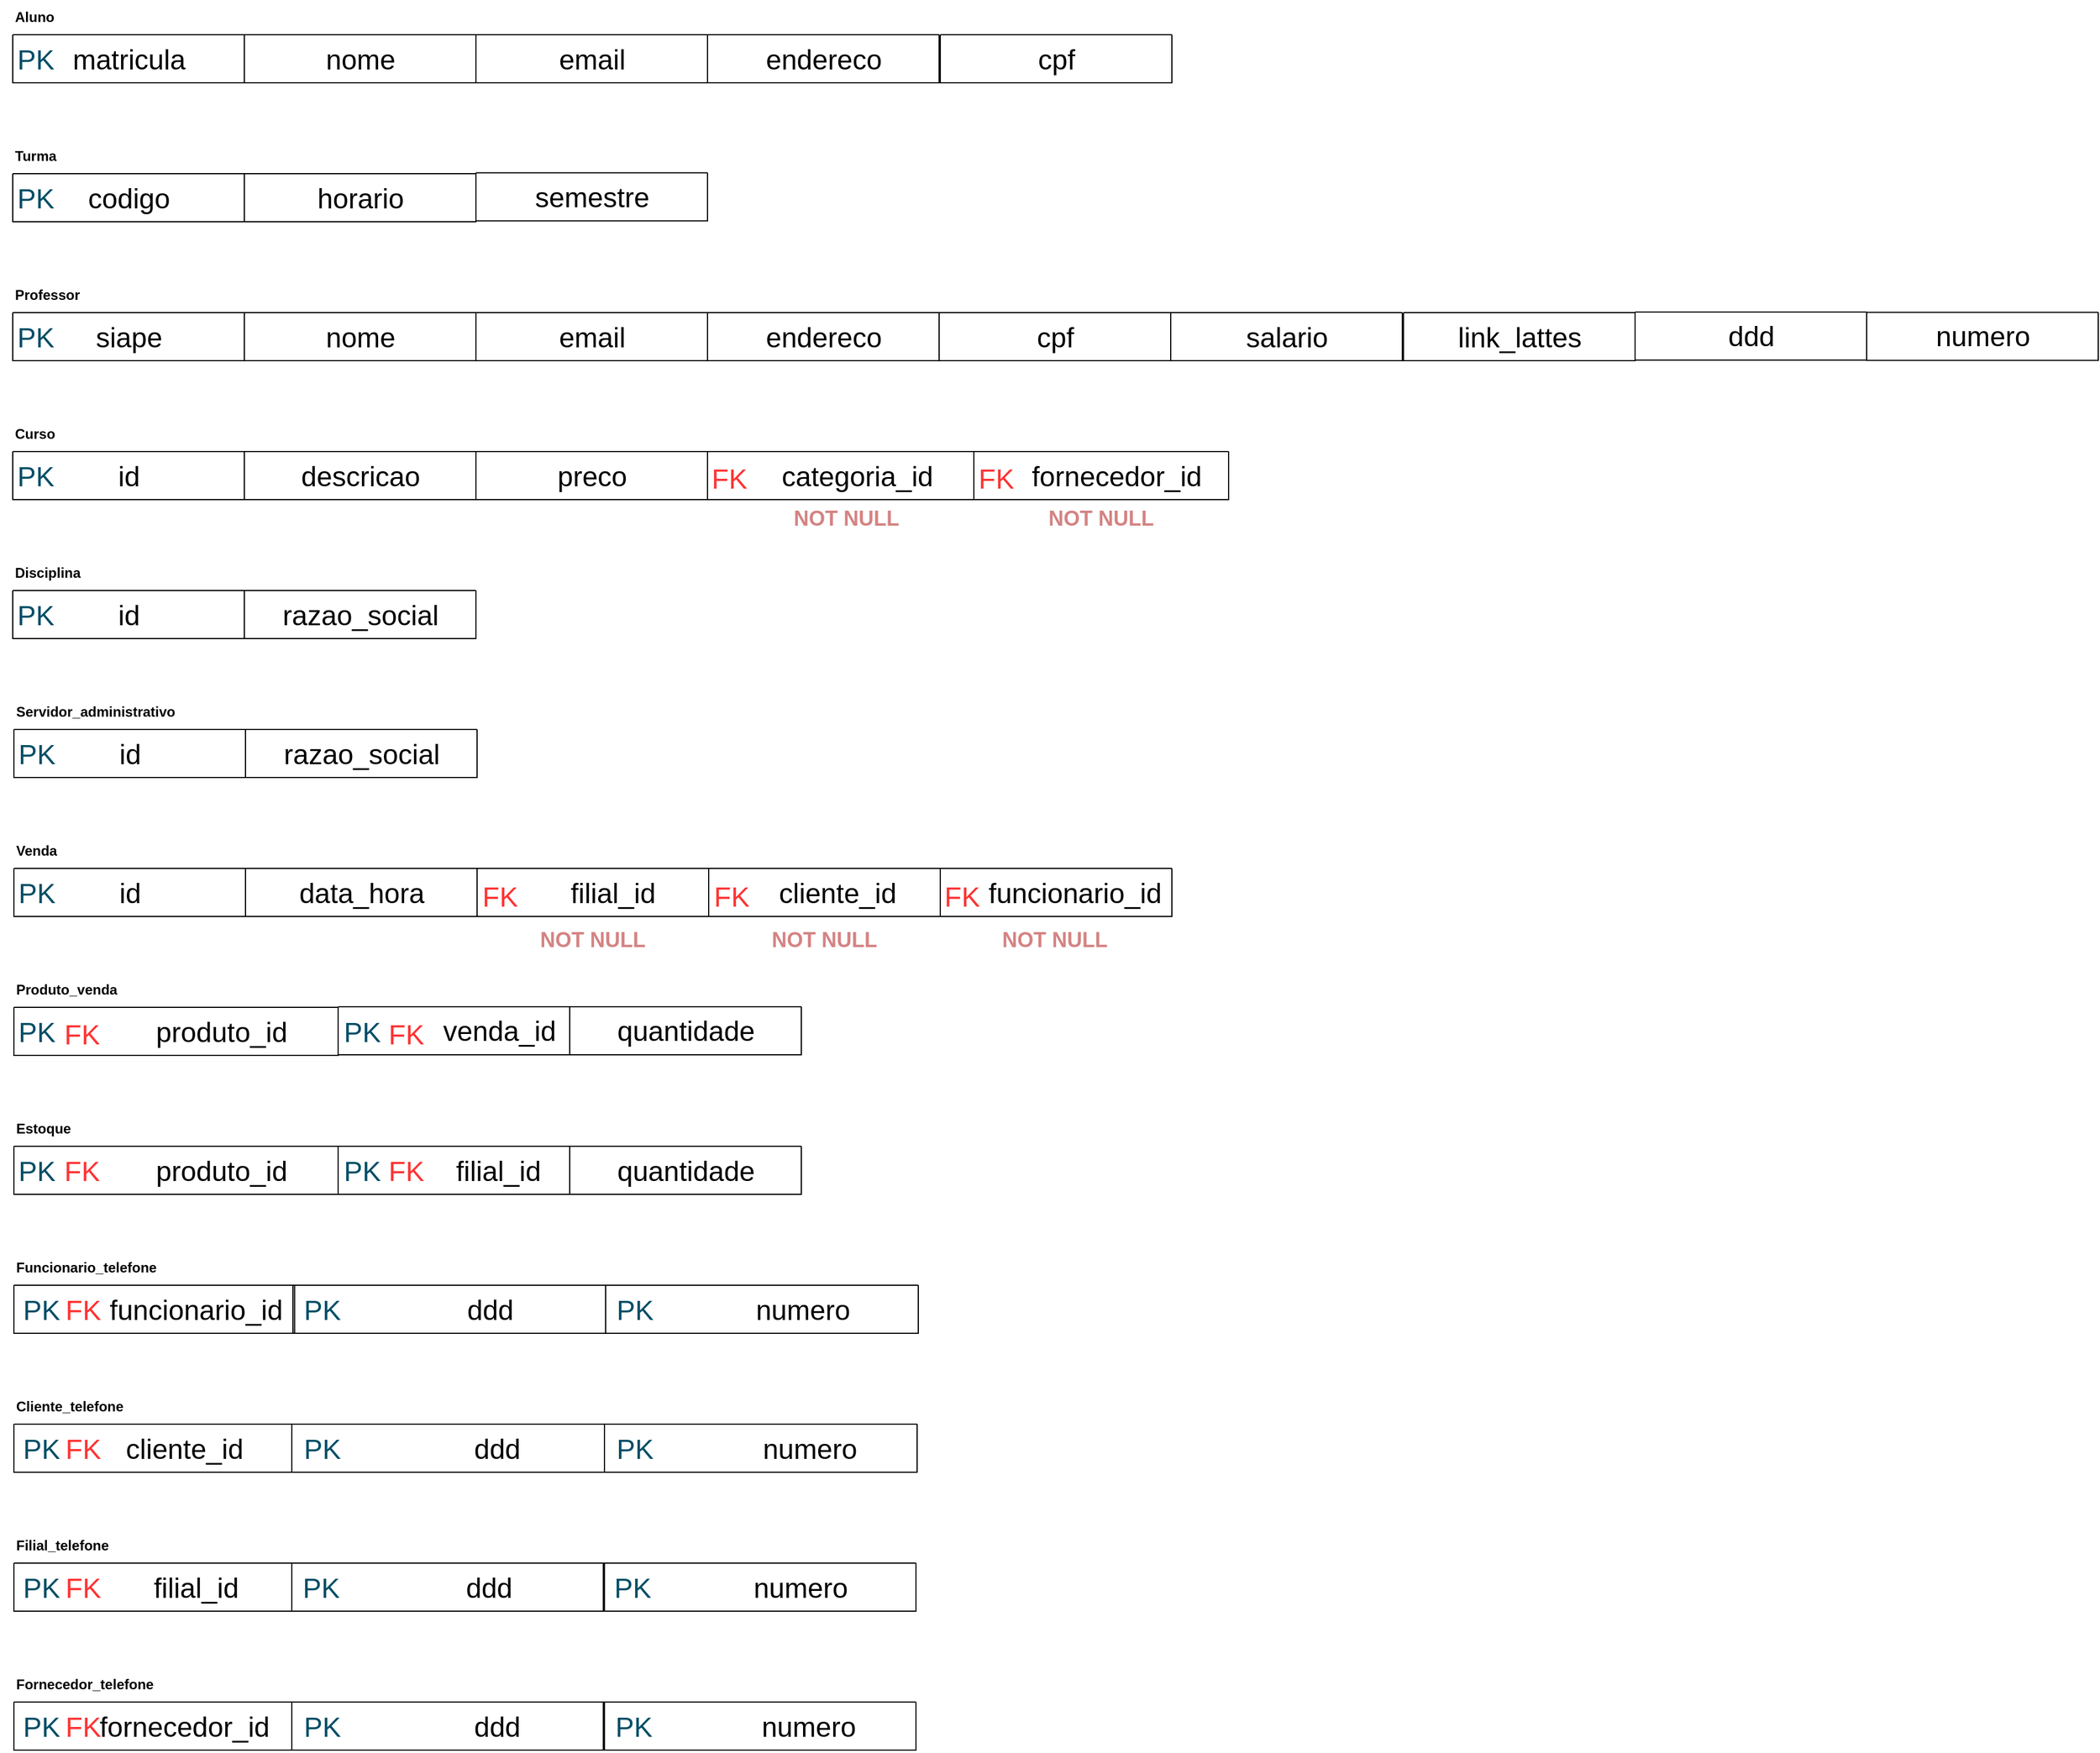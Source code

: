 <mxfile version="24.7.6">
  <diagram name="Página-1" id="m194DB5OODm50t4TiOIn">
    <mxGraphModel dx="1914" dy="1018" grid="1" gridSize="10" guides="1" tooltips="1" connect="1" arrows="1" fold="1" page="1" pageScale="1" pageWidth="827" pageHeight="1169" math="0" shadow="0">
      <root>
        <mxCell id="0" />
        <mxCell id="1" parent="0" />
        <mxCell id="oNFGNhtA4SceddN9MFem-205" value="" style="group" parent="1" vertex="1" connectable="0">
          <mxGeometry x="40" y="410" width="1000" height="103" as="geometry" />
        </mxCell>
        <mxCell id="oNFGNhtA4SceddN9MFem-169" value="" style="group" parent="oNFGNhtA4SceddN9MFem-205" vertex="1" connectable="0">
          <mxGeometry y="30" width="1000" height="73" as="geometry" />
        </mxCell>
        <mxCell id="oNFGNhtA4SceddN9MFem-156" value="" style="group" parent="oNFGNhtA4SceddN9MFem-169" vertex="1" connectable="0">
          <mxGeometry width="200" height="43" as="geometry" />
        </mxCell>
        <mxCell id="oNFGNhtA4SceddN9MFem-154" value="" style="swimlane;startSize=0;" parent="oNFGNhtA4SceddN9MFem-156" vertex="1">
          <mxGeometry width="200" height="41.5" as="geometry" />
        </mxCell>
        <mxCell id="oNFGNhtA4SceddN9MFem-155" value="&lt;font style=&quot;font-size: 24px;&quot;&gt;codigo&lt;/font&gt;" style="text;html=1;align=center;verticalAlign=middle;resizable=0;points=[];autosize=1;strokeColor=none;fillColor=none;" parent="oNFGNhtA4SceddN9MFem-154" vertex="1">
          <mxGeometry x="55" y="1.5" width="90" height="40" as="geometry" />
        </mxCell>
        <mxCell id="oNFGNhtA4SceddN9MFem-186" value="&lt;font color=&quot;#014e66&quot; style=&quot;font-size: 24px;&quot;&gt;PK&lt;/font&gt;" style="text;html=1;align=center;verticalAlign=middle;whiteSpace=wrap;rounded=0;" parent="oNFGNhtA4SceddN9MFem-154" vertex="1">
          <mxGeometry x="-10" y="6.5" width="60" height="30" as="geometry" />
        </mxCell>
        <mxCell id="oNFGNhtA4SceddN9MFem-157" value="" style="group" parent="oNFGNhtA4SceddN9MFem-169" vertex="1" connectable="0">
          <mxGeometry x="200" width="200" height="43" as="geometry" />
        </mxCell>
        <mxCell id="oNFGNhtA4SceddN9MFem-158" value="" style="swimlane;startSize=0;" parent="oNFGNhtA4SceddN9MFem-157" vertex="1">
          <mxGeometry width="200" height="41.5" as="geometry">
            <mxRectangle width="50" height="40" as="alternateBounds" />
          </mxGeometry>
        </mxCell>
        <mxCell id="oNFGNhtA4SceddN9MFem-159" value="&lt;font style=&quot;font-size: 24px;&quot;&gt;horario&lt;/font&gt;" style="text;html=1;align=center;verticalAlign=middle;resizable=0;points=[];autosize=1;strokeColor=none;fillColor=none;" parent="oNFGNhtA4SceddN9MFem-158" vertex="1">
          <mxGeometry x="50" y="1.5" width="100" height="40" as="geometry" />
        </mxCell>
        <mxCell id="DOF1BjW3caJsl0741FP9-13" value="" style="group" vertex="1" connectable="0" parent="oNFGNhtA4SceddN9MFem-169">
          <mxGeometry x="400" y="-0.75" width="200" height="43" as="geometry" />
        </mxCell>
        <mxCell id="DOF1BjW3caJsl0741FP9-14" value="" style="swimlane;startSize=0;" vertex="1" parent="DOF1BjW3caJsl0741FP9-13">
          <mxGeometry width="200" height="41.5" as="geometry">
            <mxRectangle width="50" height="40" as="alternateBounds" />
          </mxGeometry>
        </mxCell>
        <mxCell id="DOF1BjW3caJsl0741FP9-15" value="&lt;span style=&quot;font-size: 24px;&quot;&gt;semestre&lt;/span&gt;" style="text;html=1;align=center;verticalAlign=middle;resizable=0;points=[];autosize=1;strokeColor=none;fillColor=none;" vertex="1" parent="DOF1BjW3caJsl0741FP9-14">
          <mxGeometry x="40" y="1.5" width="120" height="40" as="geometry" />
        </mxCell>
        <mxCell id="oNFGNhtA4SceddN9MFem-204" value="&lt;b&gt;Turma&lt;/b&gt;" style="text;html=1;align=left;verticalAlign=middle;whiteSpace=wrap;rounded=0;" parent="oNFGNhtA4SceddN9MFem-205" vertex="1">
          <mxGeometry width="110" height="30" as="geometry" />
        </mxCell>
        <mxCell id="oNFGNhtA4SceddN9MFem-207" value="" style="group" parent="1" vertex="1" connectable="0">
          <mxGeometry x="40" y="530" width="1000" height="73" as="geometry" />
        </mxCell>
        <mxCell id="oNFGNhtA4SceddN9MFem-208" value="" style="group" parent="oNFGNhtA4SceddN9MFem-207" vertex="1" connectable="0">
          <mxGeometry y="30" width="1000" height="43" as="geometry" />
        </mxCell>
        <mxCell id="oNFGNhtA4SceddN9MFem-209" value="" style="group" parent="oNFGNhtA4SceddN9MFem-208" vertex="1" connectable="0">
          <mxGeometry width="200" height="43" as="geometry" />
        </mxCell>
        <mxCell id="oNFGNhtA4SceddN9MFem-210" value="" style="swimlane;startSize=0;" parent="oNFGNhtA4SceddN9MFem-209" vertex="1">
          <mxGeometry width="200" height="41.5" as="geometry" />
        </mxCell>
        <mxCell id="oNFGNhtA4SceddN9MFem-211" value="&lt;font style=&quot;font-size: 24px;&quot;&gt;siape&lt;/font&gt;" style="text;html=1;align=center;verticalAlign=middle;resizable=0;points=[];autosize=1;strokeColor=none;fillColor=none;" parent="oNFGNhtA4SceddN9MFem-210" vertex="1">
          <mxGeometry x="60" y="1.5" width="80" height="40" as="geometry" />
        </mxCell>
        <mxCell id="oNFGNhtA4SceddN9MFem-212" value="&lt;font color=&quot;#014e66&quot; style=&quot;font-size: 24px;&quot;&gt;PK&lt;/font&gt;" style="text;html=1;align=center;verticalAlign=middle;whiteSpace=wrap;rounded=0;" parent="oNFGNhtA4SceddN9MFem-210" vertex="1">
          <mxGeometry x="-10" y="6.5" width="60" height="30" as="geometry" />
        </mxCell>
        <mxCell id="oNFGNhtA4SceddN9MFem-213" value="" style="group" parent="oNFGNhtA4SceddN9MFem-208" vertex="1" connectable="0">
          <mxGeometry x="200" width="200" height="43" as="geometry" />
        </mxCell>
        <mxCell id="oNFGNhtA4SceddN9MFem-214" value="" style="swimlane;startSize=0;" parent="oNFGNhtA4SceddN9MFem-213" vertex="1">
          <mxGeometry width="200" height="41.5" as="geometry">
            <mxRectangle width="50" height="40" as="alternateBounds" />
          </mxGeometry>
        </mxCell>
        <mxCell id="oNFGNhtA4SceddN9MFem-215" value="&lt;font style=&quot;font-size: 24px;&quot;&gt;nome&lt;/font&gt;" style="text;html=1;align=center;verticalAlign=middle;resizable=0;points=[];autosize=1;strokeColor=none;fillColor=none;" parent="oNFGNhtA4SceddN9MFem-214" vertex="1">
          <mxGeometry x="60" y="1.5" width="80" height="40" as="geometry" />
        </mxCell>
        <mxCell id="oNFGNhtA4SceddN9MFem-216" value="" style="group" parent="oNFGNhtA4SceddN9MFem-208" vertex="1" connectable="0">
          <mxGeometry x="400" width="200" height="43" as="geometry" />
        </mxCell>
        <mxCell id="oNFGNhtA4SceddN9MFem-217" value="" style="swimlane;startSize=0;" parent="oNFGNhtA4SceddN9MFem-216" vertex="1">
          <mxGeometry width="200" height="41.5" as="geometry" />
        </mxCell>
        <mxCell id="oNFGNhtA4SceddN9MFem-218" value="&lt;span style=&quot;font-size: 24px;&quot;&gt;email&lt;/span&gt;" style="text;html=1;align=center;verticalAlign=middle;resizable=0;points=[];autosize=1;strokeColor=none;fillColor=none;" parent="oNFGNhtA4SceddN9MFem-217" vertex="1">
          <mxGeometry x="60" y="1.5" width="80" height="40" as="geometry" />
        </mxCell>
        <mxCell id="DOF1BjW3caJsl0741FP9-23" value="" style="group" vertex="1" connectable="0" parent="oNFGNhtA4SceddN9MFem-208">
          <mxGeometry x="600" width="200" height="43" as="geometry" />
        </mxCell>
        <mxCell id="DOF1BjW3caJsl0741FP9-24" value="" style="swimlane;startSize=0;" vertex="1" parent="DOF1BjW3caJsl0741FP9-23">
          <mxGeometry width="200" height="41.5" as="geometry" />
        </mxCell>
        <mxCell id="DOF1BjW3caJsl0741FP9-25" value="&lt;span style=&quot;font-size: 24px;&quot;&gt;endereco&lt;/span&gt;" style="text;html=1;align=center;verticalAlign=middle;resizable=0;points=[];autosize=1;strokeColor=none;fillColor=none;" vertex="1" parent="DOF1BjW3caJsl0741FP9-24">
          <mxGeometry x="40" y="1.5" width="120" height="40" as="geometry" />
        </mxCell>
        <mxCell id="DOF1BjW3caJsl0741FP9-26" value="" style="group" vertex="1" connectable="0" parent="oNFGNhtA4SceddN9MFem-208">
          <mxGeometry x="800" width="200" height="43" as="geometry" />
        </mxCell>
        <mxCell id="DOF1BjW3caJsl0741FP9-27" value="" style="swimlane;startSize=0;" vertex="1" parent="DOF1BjW3caJsl0741FP9-26">
          <mxGeometry width="200" height="41.5" as="geometry" />
        </mxCell>
        <mxCell id="DOF1BjW3caJsl0741FP9-28" value="&lt;span style=&quot;font-size: 24px;&quot;&gt;cpf&lt;/span&gt;" style="text;html=1;align=center;verticalAlign=middle;resizable=0;points=[];autosize=1;strokeColor=none;fillColor=none;" vertex="1" parent="DOF1BjW3caJsl0741FP9-27">
          <mxGeometry x="70" y="1.5" width="60" height="40" as="geometry" />
        </mxCell>
        <mxCell id="oNFGNhtA4SceddN9MFem-225" value="&lt;b&gt;Professor&lt;/b&gt;" style="text;html=1;align=left;verticalAlign=middle;whiteSpace=wrap;rounded=0;" parent="oNFGNhtA4SceddN9MFem-207" vertex="1">
          <mxGeometry width="110" height="30" as="geometry" />
        </mxCell>
        <mxCell id="oNFGNhtA4SceddN9MFem-226" value="" style="group" parent="1" vertex="1" connectable="0">
          <mxGeometry x="40" y="650" width="1050" height="73" as="geometry" />
        </mxCell>
        <mxCell id="oNFGNhtA4SceddN9MFem-227" value="" style="group" parent="oNFGNhtA4SceddN9MFem-226" vertex="1" connectable="0">
          <mxGeometry y="30" width="1050" height="43" as="geometry" />
        </mxCell>
        <mxCell id="oNFGNhtA4SceddN9MFem-228" value="" style="group" parent="oNFGNhtA4SceddN9MFem-227" vertex="1" connectable="0">
          <mxGeometry width="200" height="43" as="geometry" />
        </mxCell>
        <mxCell id="oNFGNhtA4SceddN9MFem-229" value="" style="swimlane;startSize=0;" parent="oNFGNhtA4SceddN9MFem-228" vertex="1">
          <mxGeometry width="200" height="41.5" as="geometry" />
        </mxCell>
        <mxCell id="oNFGNhtA4SceddN9MFem-230" value="&lt;font style=&quot;font-size: 24px;&quot;&gt;id&lt;/font&gt;" style="text;html=1;align=center;verticalAlign=middle;resizable=0;points=[];autosize=1;strokeColor=none;fillColor=none;" parent="oNFGNhtA4SceddN9MFem-229" vertex="1">
          <mxGeometry x="80" y="1.5" width="40" height="40" as="geometry" />
        </mxCell>
        <mxCell id="oNFGNhtA4SceddN9MFem-231" value="&lt;font color=&quot;#014e66&quot; style=&quot;font-size: 24px;&quot;&gt;PK&lt;/font&gt;" style="text;html=1;align=center;verticalAlign=middle;whiteSpace=wrap;rounded=0;" parent="oNFGNhtA4SceddN9MFem-229" vertex="1">
          <mxGeometry x="-10" y="6.5" width="60" height="30" as="geometry" />
        </mxCell>
        <mxCell id="oNFGNhtA4SceddN9MFem-232" value="" style="group" parent="oNFGNhtA4SceddN9MFem-227" vertex="1" connectable="0">
          <mxGeometry x="200" width="200" height="43" as="geometry" />
        </mxCell>
        <mxCell id="oNFGNhtA4SceddN9MFem-233" value="" style="swimlane;startSize=0;" parent="oNFGNhtA4SceddN9MFem-232" vertex="1">
          <mxGeometry width="200" height="41.5" as="geometry">
            <mxRectangle width="50" height="40" as="alternateBounds" />
          </mxGeometry>
        </mxCell>
        <mxCell id="oNFGNhtA4SceddN9MFem-234" value="&lt;font style=&quot;font-size: 24px;&quot;&gt;descricao&lt;/font&gt;" style="text;html=1;align=center;verticalAlign=middle;resizable=0;points=[];autosize=1;strokeColor=none;fillColor=none;" parent="oNFGNhtA4SceddN9MFem-233" vertex="1">
          <mxGeometry x="35" y="1.5" width="130" height="40" as="geometry" />
        </mxCell>
        <mxCell id="oNFGNhtA4SceddN9MFem-235" value="" style="group" parent="oNFGNhtA4SceddN9MFem-227" vertex="1" connectable="0">
          <mxGeometry x="400" width="200" height="43" as="geometry" />
        </mxCell>
        <mxCell id="oNFGNhtA4SceddN9MFem-236" value="" style="swimlane;startSize=0;" parent="oNFGNhtA4SceddN9MFem-235" vertex="1">
          <mxGeometry width="200" height="41.5" as="geometry" />
        </mxCell>
        <mxCell id="oNFGNhtA4SceddN9MFem-237" value="&lt;font style=&quot;font-size: 24px;&quot;&gt;preco&lt;/font&gt;" style="text;html=1;align=center;verticalAlign=middle;resizable=0;points=[];autosize=1;strokeColor=none;fillColor=none;" parent="oNFGNhtA4SceddN9MFem-236" vertex="1">
          <mxGeometry x="60" y="1.5" width="80" height="40" as="geometry" />
        </mxCell>
        <mxCell id="oNFGNhtA4SceddN9MFem-238" value="" style="group" parent="oNFGNhtA4SceddN9MFem-227" vertex="1" connectable="0">
          <mxGeometry x="600" width="230" height="43" as="geometry" />
        </mxCell>
        <mxCell id="oNFGNhtA4SceddN9MFem-239" value="" style="swimlane;startSize=0;" parent="oNFGNhtA4SceddN9MFem-238" vertex="1">
          <mxGeometry width="230" height="41.5" as="geometry" />
        </mxCell>
        <mxCell id="oNFGNhtA4SceddN9MFem-240" value="&lt;font style=&quot;font-size: 24px;&quot;&gt;categoria_id&lt;/font&gt;" style="text;html=1;align=center;verticalAlign=middle;resizable=0;points=[];autosize=1;strokeColor=none;fillColor=none;" parent="oNFGNhtA4SceddN9MFem-239" vertex="1">
          <mxGeometry x="54" y="1.5" width="150" height="40" as="geometry" />
        </mxCell>
        <mxCell id="GgJrNzVZVlJhMmaJBiFv-402" value="&lt;font color=&quot;#ff3333&quot; style=&quot;font-size: 24px;&quot;&gt;FK&lt;/font&gt;" style="text;html=1;align=center;verticalAlign=middle;whiteSpace=wrap;rounded=0;" parent="oNFGNhtA4SceddN9MFem-239" vertex="1">
          <mxGeometry x="-10.91" y="8.5" width="60" height="30" as="geometry" />
        </mxCell>
        <mxCell id="-YdbdQBlqvi5bsg6Igw3-1" value="" style="group" parent="oNFGNhtA4SceddN9MFem-227" vertex="1" connectable="0">
          <mxGeometry x="830" width="220" height="43" as="geometry" />
        </mxCell>
        <mxCell id="-YdbdQBlqvi5bsg6Igw3-2" value="" style="swimlane;startSize=0;" parent="-YdbdQBlqvi5bsg6Igw3-1" vertex="1">
          <mxGeometry width="220" height="41.5" as="geometry" />
        </mxCell>
        <mxCell id="-YdbdQBlqvi5bsg6Igw3-3" value="&lt;font style=&quot;font-size: 24px;&quot;&gt;fornecedor_id&lt;/font&gt;" style="text;html=1;align=center;verticalAlign=middle;resizable=0;points=[];autosize=1;strokeColor=none;fillColor=none;" parent="-YdbdQBlqvi5bsg6Igw3-2" vertex="1">
          <mxGeometry x="38" y="1.5" width="170" height="40" as="geometry" />
        </mxCell>
        <mxCell id="GgJrNzVZVlJhMmaJBiFv-403" value="&lt;font color=&quot;#ff3333&quot; style=&quot;font-size: 24px;&quot;&gt;FK&lt;/font&gt;" style="text;html=1;align=center;verticalAlign=middle;whiteSpace=wrap;rounded=0;" parent="-YdbdQBlqvi5bsg6Igw3-2" vertex="1">
          <mxGeometry x="-15" y="8.5" width="69" height="30" as="geometry" />
        </mxCell>
        <mxCell id="oNFGNhtA4SceddN9MFem-244" value="&lt;b&gt;Curso&lt;/b&gt;" style="text;html=1;align=left;verticalAlign=middle;whiteSpace=wrap;rounded=0;" parent="oNFGNhtA4SceddN9MFem-226" vertex="1">
          <mxGeometry width="110" height="30" as="geometry" />
        </mxCell>
        <mxCell id="oNFGNhtA4SceddN9MFem-271" value="" style="group" parent="1" vertex="1" connectable="0">
          <mxGeometry x="40" y="290" width="1230" height="73" as="geometry" />
        </mxCell>
        <mxCell id="oNFGNhtA4SceddN9MFem-206" value="" style="group" parent="oNFGNhtA4SceddN9MFem-271" vertex="1" connectable="0">
          <mxGeometry width="1001" height="73" as="geometry" />
        </mxCell>
        <mxCell id="oNFGNhtA4SceddN9MFem-136" value="&lt;b&gt;Aluno&lt;/b&gt;" style="text;html=1;align=left;verticalAlign=middle;whiteSpace=wrap;rounded=0;" parent="oNFGNhtA4SceddN9MFem-206" vertex="1">
          <mxGeometry width="110" height="30" as="geometry" />
        </mxCell>
        <mxCell id="oNFGNhtA4SceddN9MFem-187" value="" style="group" parent="oNFGNhtA4SceddN9MFem-206" vertex="1" connectable="0">
          <mxGeometry y="30" width="1001" height="43" as="geometry" />
        </mxCell>
        <mxCell id="oNFGNhtA4SceddN9MFem-188" value="" style="group" parent="oNFGNhtA4SceddN9MFem-187" vertex="1" connectable="0">
          <mxGeometry width="200" height="43" as="geometry" />
        </mxCell>
        <mxCell id="oNFGNhtA4SceddN9MFem-189" value="" style="swimlane;startSize=0;" parent="oNFGNhtA4SceddN9MFem-188" vertex="1">
          <mxGeometry width="200" height="41.5" as="geometry" />
        </mxCell>
        <mxCell id="oNFGNhtA4SceddN9MFem-190" value="&lt;font style=&quot;font-size: 24px;&quot;&gt;matricula&lt;/font&gt;" style="text;html=1;align=center;verticalAlign=middle;resizable=0;points=[];autosize=1;strokeColor=none;fillColor=none;" parent="oNFGNhtA4SceddN9MFem-189" vertex="1">
          <mxGeometry x="40" y="1.5" width="120" height="40" as="geometry" />
        </mxCell>
        <mxCell id="oNFGNhtA4SceddN9MFem-191" value="&lt;font color=&quot;#014e66&quot; style=&quot;font-size: 24px;&quot;&gt;PK&lt;/font&gt;" style="text;html=1;align=center;verticalAlign=middle;whiteSpace=wrap;rounded=0;" parent="oNFGNhtA4SceddN9MFem-189" vertex="1">
          <mxGeometry x="-10" y="6.5" width="60" height="30" as="geometry" />
        </mxCell>
        <mxCell id="oNFGNhtA4SceddN9MFem-192" value="" style="group" parent="oNFGNhtA4SceddN9MFem-187" vertex="1" connectable="0">
          <mxGeometry x="200" width="200" height="43" as="geometry" />
        </mxCell>
        <mxCell id="oNFGNhtA4SceddN9MFem-193" value="" style="swimlane;startSize=0;" parent="oNFGNhtA4SceddN9MFem-192" vertex="1">
          <mxGeometry width="200" height="41.5" as="geometry">
            <mxRectangle width="50" height="40" as="alternateBounds" />
          </mxGeometry>
        </mxCell>
        <mxCell id="oNFGNhtA4SceddN9MFem-194" value="&lt;span style=&quot;font-size: 24px;&quot;&gt;nome&lt;/span&gt;" style="text;html=1;align=center;verticalAlign=middle;resizable=0;points=[];autosize=1;strokeColor=none;fillColor=none;" parent="oNFGNhtA4SceddN9MFem-193" vertex="1">
          <mxGeometry x="60" y="1.5" width="80" height="40" as="geometry" />
        </mxCell>
        <mxCell id="DOF1BjW3caJsl0741FP9-10" value="" style="group" vertex="1" connectable="0" parent="oNFGNhtA4SceddN9MFem-187">
          <mxGeometry x="801" width="200" height="43" as="geometry" />
        </mxCell>
        <mxCell id="DOF1BjW3caJsl0741FP9-11" value="" style="swimlane;startSize=0;" vertex="1" parent="DOF1BjW3caJsl0741FP9-10">
          <mxGeometry width="200" height="41.5" as="geometry">
            <mxRectangle width="50" height="40" as="alternateBounds" />
          </mxGeometry>
        </mxCell>
        <mxCell id="DOF1BjW3caJsl0741FP9-12" value="&lt;span style=&quot;font-size: 24px;&quot;&gt;cpf&lt;/span&gt;" style="text;html=1;align=center;verticalAlign=middle;resizable=0;points=[];autosize=1;strokeColor=none;fillColor=none;" vertex="1" parent="DOF1BjW3caJsl0741FP9-11">
          <mxGeometry x="70" y="1.5" width="60" height="40" as="geometry" />
        </mxCell>
        <mxCell id="oNFGNhtA4SceddN9MFem-275" value="" style="group" parent="1" vertex="1" connectable="0">
          <mxGeometry x="40" y="770" width="1400" height="73" as="geometry" />
        </mxCell>
        <mxCell id="oNFGNhtA4SceddN9MFem-267" value="" style="group" parent="oNFGNhtA4SceddN9MFem-275" vertex="1" connectable="0">
          <mxGeometry width="1200" height="73" as="geometry" />
        </mxCell>
        <mxCell id="oNFGNhtA4SceddN9MFem-245" value="" style="group" parent="oNFGNhtA4SceddN9MFem-267" vertex="1" connectable="0">
          <mxGeometry width="1000" height="73" as="geometry" />
        </mxCell>
        <mxCell id="oNFGNhtA4SceddN9MFem-246" value="" style="group" parent="oNFGNhtA4SceddN9MFem-245" vertex="1" connectable="0">
          <mxGeometry y="30" width="1000" height="43" as="geometry" />
        </mxCell>
        <mxCell id="oNFGNhtA4SceddN9MFem-247" value="" style="group" parent="oNFGNhtA4SceddN9MFem-246" vertex="1" connectable="0">
          <mxGeometry width="200" height="43" as="geometry" />
        </mxCell>
        <mxCell id="oNFGNhtA4SceddN9MFem-248" value="" style="swimlane;startSize=0;" parent="oNFGNhtA4SceddN9MFem-247" vertex="1">
          <mxGeometry width="200" height="41.5" as="geometry" />
        </mxCell>
        <mxCell id="oNFGNhtA4SceddN9MFem-249" value="&lt;font style=&quot;font-size: 24px;&quot;&gt;id&lt;/font&gt;" style="text;html=1;align=center;verticalAlign=middle;resizable=0;points=[];autosize=1;strokeColor=none;fillColor=none;" parent="oNFGNhtA4SceddN9MFem-248" vertex="1">
          <mxGeometry x="80" y="1.5" width="40" height="40" as="geometry" />
        </mxCell>
        <mxCell id="oNFGNhtA4SceddN9MFem-250" value="&lt;font color=&quot;#014e66&quot; style=&quot;font-size: 24px;&quot;&gt;PK&lt;/font&gt;" style="text;html=1;align=center;verticalAlign=middle;whiteSpace=wrap;rounded=0;" parent="oNFGNhtA4SceddN9MFem-248" vertex="1">
          <mxGeometry x="-10" y="6.5" width="60" height="30" as="geometry" />
        </mxCell>
        <mxCell id="oNFGNhtA4SceddN9MFem-251" value="" style="group" parent="oNFGNhtA4SceddN9MFem-246" vertex="1" connectable="0">
          <mxGeometry x="200" width="200" height="43" as="geometry" />
        </mxCell>
        <mxCell id="oNFGNhtA4SceddN9MFem-252" value="" style="swimlane;startSize=0;" parent="oNFGNhtA4SceddN9MFem-251" vertex="1">
          <mxGeometry width="200" height="41.5" as="geometry">
            <mxRectangle width="50" height="40" as="alternateBounds" />
          </mxGeometry>
        </mxCell>
        <mxCell id="oNFGNhtA4SceddN9MFem-253" value="&lt;font style=&quot;font-size: 24px;&quot;&gt;razao_social&lt;/font&gt;" style="text;html=1;align=center;verticalAlign=middle;resizable=0;points=[];autosize=1;strokeColor=none;fillColor=none;" parent="oNFGNhtA4SceddN9MFem-252" vertex="1">
          <mxGeometry x="20" y="1.5" width="160" height="40" as="geometry" />
        </mxCell>
        <mxCell id="oNFGNhtA4SceddN9MFem-263" value="&lt;b&gt;Disciplina&lt;/b&gt;" style="text;html=1;align=left;verticalAlign=middle;whiteSpace=wrap;rounded=0;" parent="oNFGNhtA4SceddN9MFem-245" vertex="1">
          <mxGeometry width="110" height="30" as="geometry" />
        </mxCell>
        <mxCell id="GgJrNzVZVlJhMmaJBiFv-173" value="" style="group" parent="1" vertex="1" connectable="0">
          <mxGeometry x="41" y="1250" width="1200" height="73" as="geometry" />
        </mxCell>
        <mxCell id="GgJrNzVZVlJhMmaJBiFv-174" value="" style="group" parent="GgJrNzVZVlJhMmaJBiFv-173" vertex="1" connectable="0">
          <mxGeometry width="1000" height="73" as="geometry" />
        </mxCell>
        <mxCell id="GgJrNzVZVlJhMmaJBiFv-175" value="" style="group" parent="GgJrNzVZVlJhMmaJBiFv-174" vertex="1" connectable="0">
          <mxGeometry y="30" width="1000" height="43" as="geometry" />
        </mxCell>
        <mxCell id="GgJrNzVZVlJhMmaJBiFv-176" value="" style="group" parent="GgJrNzVZVlJhMmaJBiFv-175" vertex="1" connectable="0">
          <mxGeometry width="280" height="43" as="geometry" />
        </mxCell>
        <mxCell id="GgJrNzVZVlJhMmaJBiFv-177" value="" style="swimlane;startSize=0;" parent="GgJrNzVZVlJhMmaJBiFv-176" vertex="1">
          <mxGeometry width="280" height="41.5" as="geometry" />
        </mxCell>
        <mxCell id="GgJrNzVZVlJhMmaJBiFv-178" value="&lt;font style=&quot;font-size: 24px;&quot;&gt;produto_id&lt;/font&gt;" style="text;html=1;align=center;verticalAlign=middle;resizable=0;points=[];autosize=1;strokeColor=none;fillColor=none;" parent="GgJrNzVZVlJhMmaJBiFv-177" vertex="1">
          <mxGeometry x="109" y="1.5" width="140" height="40" as="geometry" />
        </mxCell>
        <mxCell id="GgJrNzVZVlJhMmaJBiFv-179" value="&lt;font color=&quot;#014e66&quot; style=&quot;font-size: 24px;&quot;&gt;PK&lt;/font&gt;" style="text;html=1;align=center;verticalAlign=middle;whiteSpace=wrap;rounded=0;" parent="GgJrNzVZVlJhMmaJBiFv-177" vertex="1">
          <mxGeometry x="-10" y="6.5" width="60" height="30" as="geometry" />
        </mxCell>
        <mxCell id="GgJrNzVZVlJhMmaJBiFv-410" value="&lt;font color=&quot;#ff3333&quot; style=&quot;font-size: 24px;&quot;&gt;FK&lt;/font&gt;" style="text;html=1;align=center;verticalAlign=middle;whiteSpace=wrap;rounded=0;" parent="GgJrNzVZVlJhMmaJBiFv-177" vertex="1">
          <mxGeometry x="29" y="6.5" width="60" height="30" as="geometry" />
        </mxCell>
        <mxCell id="GgJrNzVZVlJhMmaJBiFv-180" value="" style="group" parent="GgJrNzVZVlJhMmaJBiFv-175" vertex="1" connectable="0">
          <mxGeometry x="280" width="200" height="43" as="geometry" />
        </mxCell>
        <mxCell id="GgJrNzVZVlJhMmaJBiFv-181" value="" style="swimlane;startSize=0;" parent="GgJrNzVZVlJhMmaJBiFv-180" vertex="1">
          <mxGeometry width="200" height="41.5" as="geometry">
            <mxRectangle width="50" height="40" as="alternateBounds" />
          </mxGeometry>
        </mxCell>
        <mxCell id="GgJrNzVZVlJhMmaJBiFv-182" value="&lt;font style=&quot;font-size: 24px;&quot;&gt;filial_id&lt;/font&gt;" style="text;html=1;align=center;verticalAlign=middle;resizable=0;points=[];autosize=1;strokeColor=none;fillColor=none;" parent="GgJrNzVZVlJhMmaJBiFv-181" vertex="1">
          <mxGeometry x="88" y="1.5" width="100" height="40" as="geometry" />
        </mxCell>
        <mxCell id="GgJrNzVZVlJhMmaJBiFv-413" value="&lt;font color=&quot;#ff3333&quot; style=&quot;font-size: 24px;&quot;&gt;FK&lt;/font&gt;" style="text;html=1;align=center;verticalAlign=middle;whiteSpace=wrap;rounded=0;" parent="GgJrNzVZVlJhMmaJBiFv-181" vertex="1">
          <mxGeometry x="29" y="6.5" width="60" height="30" as="geometry" />
        </mxCell>
        <mxCell id="GgJrNzVZVlJhMmaJBiFv-183" value="" style="group" parent="GgJrNzVZVlJhMmaJBiFv-175" vertex="1" connectable="0">
          <mxGeometry x="480" width="200" height="43" as="geometry" />
        </mxCell>
        <mxCell id="GgJrNzVZVlJhMmaJBiFv-184" value="" style="swimlane;startSize=0;" parent="GgJrNzVZVlJhMmaJBiFv-183" vertex="1">
          <mxGeometry width="200" height="41.5" as="geometry" />
        </mxCell>
        <mxCell id="GgJrNzVZVlJhMmaJBiFv-185" value="&lt;font style=&quot;font-size: 24px;&quot;&gt;quantidade&lt;/font&gt;" style="text;html=1;align=center;verticalAlign=middle;resizable=0;points=[];autosize=1;strokeColor=none;fillColor=none;" parent="GgJrNzVZVlJhMmaJBiFv-184" vertex="1">
          <mxGeometry x="30" y="1.5" width="140" height="40" as="geometry" />
        </mxCell>
        <mxCell id="GgJrNzVZVlJhMmaJBiFv-189" value="&lt;b&gt;Estoque&lt;/b&gt;" style="text;html=1;align=left;verticalAlign=middle;whiteSpace=wrap;rounded=0;" parent="GgJrNzVZVlJhMmaJBiFv-174" vertex="1">
          <mxGeometry width="110" height="30" as="geometry" />
        </mxCell>
        <mxCell id="GgJrNzVZVlJhMmaJBiFv-198" value="" style="group" parent="1" vertex="1" connectable="0">
          <mxGeometry x="41" y="1370" width="1000" height="73" as="geometry" />
        </mxCell>
        <mxCell id="GgJrNzVZVlJhMmaJBiFv-199" value="" style="group" parent="GgJrNzVZVlJhMmaJBiFv-198" vertex="1" connectable="0">
          <mxGeometry y="30" width="1000" height="43" as="geometry" />
        </mxCell>
        <mxCell id="GgJrNzVZVlJhMmaJBiFv-200" value="" style="group" parent="GgJrNzVZVlJhMmaJBiFv-199" vertex="1" connectable="0">
          <mxGeometry width="242.4" height="43" as="geometry" />
        </mxCell>
        <mxCell id="GgJrNzVZVlJhMmaJBiFv-201" value="" style="swimlane;startSize=0;" parent="GgJrNzVZVlJhMmaJBiFv-200" vertex="1">
          <mxGeometry width="242.4" height="41.5" as="geometry" />
        </mxCell>
        <mxCell id="GgJrNzVZVlJhMmaJBiFv-202" value="&lt;font style=&quot;font-size: 24px;&quot;&gt;funcionario_id&lt;/font&gt;" style="text;html=1;align=center;verticalAlign=middle;resizable=0;points=[];autosize=1;strokeColor=none;fillColor=none;" parent="GgJrNzVZVlJhMmaJBiFv-201" vertex="1">
          <mxGeometry x="72.4" y="1.5" width="170" height="40" as="geometry" />
        </mxCell>
        <mxCell id="GgJrNzVZVlJhMmaJBiFv-203" value="&lt;font color=&quot;#014e66&quot; style=&quot;font-size: 24px;&quot;&gt;PK&lt;/font&gt;" style="text;html=1;align=center;verticalAlign=middle;whiteSpace=wrap;rounded=0;" parent="GgJrNzVZVlJhMmaJBiFv-201" vertex="1">
          <mxGeometry x="-12" y="6.5" width="72" height="30" as="geometry" />
        </mxCell>
        <mxCell id="GgJrNzVZVlJhMmaJBiFv-204" value="&lt;font color=&quot;#ff3333&quot; style=&quot;font-size: 24px;&quot;&gt;FK&lt;/font&gt;" style="text;html=1;align=center;verticalAlign=middle;whiteSpace=wrap;rounded=0;" parent="GgJrNzVZVlJhMmaJBiFv-201" vertex="1">
          <mxGeometry x="30" y="6.5" width="60" height="30" as="geometry" />
        </mxCell>
        <mxCell id="GgJrNzVZVlJhMmaJBiFv-205" value="" style="group" parent="GgJrNzVZVlJhMmaJBiFv-199" vertex="1" connectable="0">
          <mxGeometry x="241" width="270" height="43" as="geometry" />
        </mxCell>
        <mxCell id="GgJrNzVZVlJhMmaJBiFv-206" value="" style="swimlane;startSize=0;" parent="GgJrNzVZVlJhMmaJBiFv-205" vertex="1">
          <mxGeometry width="270" height="41.5" as="geometry">
            <mxRectangle width="50" height="40" as="alternateBounds" />
          </mxGeometry>
        </mxCell>
        <mxCell id="GgJrNzVZVlJhMmaJBiFv-207" value="&lt;span style=&quot;font-size: 24px;&quot;&gt;ddd&lt;/span&gt;" style="text;html=1;align=center;verticalAlign=middle;resizable=0;points=[];autosize=1;strokeColor=none;fillColor=none;" parent="GgJrNzVZVlJhMmaJBiFv-206" vertex="1">
          <mxGeometry x="139.75" y="1.5" width="60" height="40" as="geometry" />
        </mxCell>
        <mxCell id="GgJrNzVZVlJhMmaJBiFv-208" value="&lt;font color=&quot;#014e66&quot; style=&quot;font-size: 24px;&quot;&gt;PK&lt;/font&gt;" style="text;html=1;align=center;verticalAlign=middle;whiteSpace=wrap;rounded=0;" parent="GgJrNzVZVlJhMmaJBiFv-206" vertex="1">
          <mxGeometry x="-22.7" y="6.5" width="97.2" height="30" as="geometry" />
        </mxCell>
        <mxCell id="GgJrNzVZVlJhMmaJBiFv-378" value="" style="group" parent="GgJrNzVZVlJhMmaJBiFv-199" vertex="1" connectable="0">
          <mxGeometry x="511" width="270" height="43" as="geometry" />
        </mxCell>
        <mxCell id="GgJrNzVZVlJhMmaJBiFv-379" value="" style="swimlane;startSize=0;" parent="GgJrNzVZVlJhMmaJBiFv-378" vertex="1">
          <mxGeometry width="270" height="41.5" as="geometry">
            <mxRectangle width="50" height="40" as="alternateBounds" />
          </mxGeometry>
        </mxCell>
        <mxCell id="GgJrNzVZVlJhMmaJBiFv-380" value="&lt;span style=&quot;font-size: 24px;&quot;&gt;numero&lt;/span&gt;" style="text;html=1;align=center;verticalAlign=middle;resizable=0;points=[];autosize=1;strokeColor=none;fillColor=none;" parent="GgJrNzVZVlJhMmaJBiFv-379" vertex="1">
          <mxGeometry x="119.75" y="1.5" width="100" height="40" as="geometry" />
        </mxCell>
        <mxCell id="GgJrNzVZVlJhMmaJBiFv-381" value="&lt;font color=&quot;#014e66&quot; style=&quot;font-size: 24px;&quot;&gt;PK&lt;/font&gt;" style="text;html=1;align=center;verticalAlign=middle;whiteSpace=wrap;rounded=0;" parent="GgJrNzVZVlJhMmaJBiFv-379" vertex="1">
          <mxGeometry x="-22.7" y="6.5" width="97.2" height="30" as="geometry" />
        </mxCell>
        <mxCell id="GgJrNzVZVlJhMmaJBiFv-210" value="&lt;b&gt;Funcionario_telefone&lt;/b&gt;" style="text;html=1;align=left;verticalAlign=middle;whiteSpace=wrap;rounded=0;" parent="GgJrNzVZVlJhMmaJBiFv-198" vertex="1">
          <mxGeometry width="110" height="30" as="geometry" />
        </mxCell>
        <mxCell id="GgJrNzVZVlJhMmaJBiFv-211" value="" style="group" parent="1" vertex="1" connectable="0">
          <mxGeometry x="41" y="1490" width="1000" height="133" as="geometry" />
        </mxCell>
        <mxCell id="GgJrNzVZVlJhMmaJBiFv-212" value="" style="group" parent="GgJrNzVZVlJhMmaJBiFv-211" vertex="1" connectable="0">
          <mxGeometry y="30" width="1000" height="43" as="geometry" />
        </mxCell>
        <mxCell id="GgJrNzVZVlJhMmaJBiFv-213" value="" style="group" parent="GgJrNzVZVlJhMmaJBiFv-212" vertex="1" connectable="0">
          <mxGeometry width="240" height="43" as="geometry" />
        </mxCell>
        <mxCell id="GgJrNzVZVlJhMmaJBiFv-214" value="" style="swimlane;startSize=0;" parent="GgJrNzVZVlJhMmaJBiFv-213" vertex="1">
          <mxGeometry width="240" height="41.5" as="geometry" />
        </mxCell>
        <mxCell id="GgJrNzVZVlJhMmaJBiFv-215" value="&lt;font style=&quot;font-size: 24px;&quot;&gt;cliente_id&lt;/font&gt;" style="text;html=1;align=center;verticalAlign=middle;resizable=0;points=[];autosize=1;strokeColor=none;fillColor=none;" parent="GgJrNzVZVlJhMmaJBiFv-214" vertex="1">
          <mxGeometry x="87.4" y="1.5" width="120" height="40" as="geometry" />
        </mxCell>
        <mxCell id="GgJrNzVZVlJhMmaJBiFv-216" value="&lt;font color=&quot;#014e66&quot; style=&quot;font-size: 24px;&quot;&gt;PK&lt;/font&gt;" style="text;html=1;align=center;verticalAlign=middle;whiteSpace=wrap;rounded=0;" parent="GgJrNzVZVlJhMmaJBiFv-214" vertex="1">
          <mxGeometry x="-12" y="6.5" width="72" height="30" as="geometry" />
        </mxCell>
        <mxCell id="GgJrNzVZVlJhMmaJBiFv-217" value="&lt;font color=&quot;#ff3333&quot; style=&quot;font-size: 24px;&quot;&gt;FK&lt;/font&gt;" style="text;html=1;align=center;verticalAlign=middle;whiteSpace=wrap;rounded=0;" parent="GgJrNzVZVlJhMmaJBiFv-214" vertex="1">
          <mxGeometry x="30" y="6.5" width="60" height="30" as="geometry" />
        </mxCell>
        <mxCell id="GgJrNzVZVlJhMmaJBiFv-218" value="" style="group" parent="GgJrNzVZVlJhMmaJBiFv-212" vertex="1" connectable="0">
          <mxGeometry x="240" width="270" height="43" as="geometry" />
        </mxCell>
        <mxCell id="GgJrNzVZVlJhMmaJBiFv-219" value="" style="swimlane;startSize=0;" parent="GgJrNzVZVlJhMmaJBiFv-218" vertex="1">
          <mxGeometry width="270.0" height="41.5" as="geometry">
            <mxRectangle width="50" height="40" as="alternateBounds" />
          </mxGeometry>
        </mxCell>
        <mxCell id="GgJrNzVZVlJhMmaJBiFv-220" value="&lt;font style=&quot;font-size: 24px;&quot;&gt;ddd&lt;/font&gt;" style="text;html=1;align=center;verticalAlign=middle;resizable=0;points=[];autosize=1;strokeColor=none;fillColor=none;" parent="GgJrNzVZVlJhMmaJBiFv-219" vertex="1">
          <mxGeometry x="147.045" y="1.5" width="60" height="40" as="geometry" />
        </mxCell>
        <mxCell id="GgJrNzVZVlJhMmaJBiFv-221" value="&lt;font color=&quot;#014e66&quot; style=&quot;font-size: 24px;&quot;&gt;PK&lt;/font&gt;" style="text;html=1;align=center;verticalAlign=middle;whiteSpace=wrap;rounded=0;" parent="GgJrNzVZVlJhMmaJBiFv-219" vertex="1">
          <mxGeometry x="-21.6" y="6.5" width="97.2" height="30" as="geometry" />
        </mxCell>
        <mxCell id="GgJrNzVZVlJhMmaJBiFv-383" value="" style="group" parent="GgJrNzVZVlJhMmaJBiFv-212" vertex="1" connectable="0">
          <mxGeometry x="510" width="270" height="43" as="geometry" />
        </mxCell>
        <mxCell id="GgJrNzVZVlJhMmaJBiFv-384" value="" style="swimlane;startSize=0;" parent="GgJrNzVZVlJhMmaJBiFv-383" vertex="1">
          <mxGeometry width="270.0" height="41.5" as="geometry">
            <mxRectangle width="50" height="40" as="alternateBounds" />
          </mxGeometry>
        </mxCell>
        <mxCell id="GgJrNzVZVlJhMmaJBiFv-385" value="&lt;font style=&quot;font-size: 24px;&quot;&gt;numero&lt;/font&gt;" style="text;html=1;align=center;verticalAlign=middle;resizable=0;points=[];autosize=1;strokeColor=none;fillColor=none;" parent="GgJrNzVZVlJhMmaJBiFv-384" vertex="1">
          <mxGeometry x="127.045" y="1.5" width="100" height="40" as="geometry" />
        </mxCell>
        <mxCell id="GgJrNzVZVlJhMmaJBiFv-386" value="&lt;font color=&quot;#014e66&quot; style=&quot;font-size: 24px;&quot;&gt;PK&lt;/font&gt;" style="text;html=1;align=center;verticalAlign=middle;whiteSpace=wrap;rounded=0;" parent="GgJrNzVZVlJhMmaJBiFv-384" vertex="1">
          <mxGeometry x="-21.6" y="6.5" width="97.2" height="30" as="geometry" />
        </mxCell>
        <mxCell id="GgJrNzVZVlJhMmaJBiFv-223" value="&lt;b&gt;Cliente_telefone&lt;/b&gt;" style="text;html=1;align=left;verticalAlign=middle;whiteSpace=wrap;rounded=0;" parent="GgJrNzVZVlJhMmaJBiFv-211" vertex="1">
          <mxGeometry width="110" height="30" as="geometry" />
        </mxCell>
        <mxCell id="GgJrNzVZVlJhMmaJBiFv-226" value="" style="group" parent="1" vertex="1" connectable="0">
          <mxGeometry x="41" y="1640" width="240" height="43" as="geometry" />
        </mxCell>
        <mxCell id="GgJrNzVZVlJhMmaJBiFv-227" value="" style="swimlane;startSize=0;" parent="GgJrNzVZVlJhMmaJBiFv-226" vertex="1">
          <mxGeometry width="240" height="41.5" as="geometry" />
        </mxCell>
        <mxCell id="GgJrNzVZVlJhMmaJBiFv-228" value="&lt;font style=&quot;font-size: 24px;&quot;&gt;filial_id&lt;/font&gt;" style="text;html=1;align=center;verticalAlign=middle;resizable=0;points=[];autosize=1;strokeColor=none;fillColor=none;" parent="GgJrNzVZVlJhMmaJBiFv-227" vertex="1">
          <mxGeometry x="107.4" y="1.5" width="100" height="40" as="geometry" />
        </mxCell>
        <mxCell id="GgJrNzVZVlJhMmaJBiFv-229" value="&lt;font color=&quot;#014e66&quot; style=&quot;font-size: 24px;&quot;&gt;PK&lt;/font&gt;" style="text;html=1;align=center;verticalAlign=middle;whiteSpace=wrap;rounded=0;" parent="GgJrNzVZVlJhMmaJBiFv-227" vertex="1">
          <mxGeometry x="-12" y="6.5" width="72" height="30" as="geometry" />
        </mxCell>
        <mxCell id="GgJrNzVZVlJhMmaJBiFv-230" value="&lt;font color=&quot;#ff3333&quot; style=&quot;font-size: 24px;&quot;&gt;FK&lt;/font&gt;" style="text;html=1;align=center;verticalAlign=middle;whiteSpace=wrap;rounded=0;" parent="GgJrNzVZVlJhMmaJBiFv-227" vertex="1">
          <mxGeometry x="30" y="6.5" width="60" height="30" as="geometry" />
        </mxCell>
        <mxCell id="GgJrNzVZVlJhMmaJBiFv-231" value="" style="group" parent="1" vertex="1" connectable="0">
          <mxGeometry x="281" y="1640" width="270" height="43" as="geometry" />
        </mxCell>
        <mxCell id="GgJrNzVZVlJhMmaJBiFv-232" value="" style="swimlane;startSize=0;" parent="GgJrNzVZVlJhMmaJBiFv-231" vertex="1">
          <mxGeometry width="270" height="41.5" as="geometry">
            <mxRectangle width="50" height="40" as="alternateBounds" />
          </mxGeometry>
        </mxCell>
        <mxCell id="GgJrNzVZVlJhMmaJBiFv-233" value="&lt;span style=&quot;font-size: 24px;&quot;&gt;ddd&lt;/span&gt;" style="text;html=1;align=center;verticalAlign=middle;resizable=0;points=[];autosize=1;strokeColor=none;fillColor=none;" parent="GgJrNzVZVlJhMmaJBiFv-232" vertex="1">
          <mxGeometry x="139.75" y="1.5" width="60" height="40" as="geometry" />
        </mxCell>
        <mxCell id="GgJrNzVZVlJhMmaJBiFv-234" value="&lt;font color=&quot;#014e66&quot; style=&quot;font-size: 24px;&quot;&gt;PK&lt;/font&gt;" style="text;html=1;align=center;verticalAlign=middle;whiteSpace=wrap;rounded=0;" parent="GgJrNzVZVlJhMmaJBiFv-232" vertex="1">
          <mxGeometry x="-22.7" y="6.5" width="97.2" height="30" as="geometry" />
        </mxCell>
        <mxCell id="GgJrNzVZVlJhMmaJBiFv-236" value="&lt;b&gt;Filial_telefone&lt;/b&gt;" style="text;html=1;align=left;verticalAlign=middle;whiteSpace=wrap;rounded=0;" parent="1" vertex="1">
          <mxGeometry x="41" y="1610" width="110" height="30" as="geometry" />
        </mxCell>
        <mxCell id="GgJrNzVZVlJhMmaJBiFv-237" value="" style="group" parent="1" vertex="1" connectable="0">
          <mxGeometry x="41" y="1760" width="240" height="43" as="geometry" />
        </mxCell>
        <mxCell id="GgJrNzVZVlJhMmaJBiFv-238" value="" style="swimlane;startSize=0;" parent="GgJrNzVZVlJhMmaJBiFv-237" vertex="1">
          <mxGeometry width="240" height="41.5" as="geometry" />
        </mxCell>
        <mxCell id="GgJrNzVZVlJhMmaJBiFv-239" value="&lt;font style=&quot;font-size: 24px;&quot;&gt;fornecedor_id&lt;/font&gt;" style="text;html=1;align=center;verticalAlign=middle;resizable=0;points=[];autosize=1;strokeColor=none;fillColor=none;" parent="GgJrNzVZVlJhMmaJBiFv-238" vertex="1">
          <mxGeometry x="62.4" y="1.5" width="170" height="40" as="geometry" />
        </mxCell>
        <mxCell id="GgJrNzVZVlJhMmaJBiFv-240" value="&lt;font color=&quot;#014e66&quot; style=&quot;font-size: 24px;&quot;&gt;PK&lt;/font&gt;" style="text;html=1;align=center;verticalAlign=middle;whiteSpace=wrap;rounded=0;" parent="GgJrNzVZVlJhMmaJBiFv-238" vertex="1">
          <mxGeometry x="-12" y="6.5" width="72" height="30" as="geometry" />
        </mxCell>
        <mxCell id="GgJrNzVZVlJhMmaJBiFv-241" value="&lt;font color=&quot;#ff3333&quot; style=&quot;font-size: 24px;&quot;&gt;FK&lt;/font&gt;" style="text;html=1;align=center;verticalAlign=middle;whiteSpace=wrap;rounded=0;" parent="GgJrNzVZVlJhMmaJBiFv-238" vertex="1">
          <mxGeometry x="30" y="6.5" width="60" height="30" as="geometry" />
        </mxCell>
        <mxCell id="GgJrNzVZVlJhMmaJBiFv-242" value="" style="group" parent="1" vertex="1" connectable="0">
          <mxGeometry x="281" y="1760" width="270" height="43" as="geometry" />
        </mxCell>
        <mxCell id="GgJrNzVZVlJhMmaJBiFv-243" value="" style="swimlane;startSize=0;" parent="GgJrNzVZVlJhMmaJBiFv-242" vertex="1">
          <mxGeometry width="270.0" height="41.5" as="geometry">
            <mxRectangle width="50" height="40" as="alternateBounds" />
          </mxGeometry>
        </mxCell>
        <mxCell id="GgJrNzVZVlJhMmaJBiFv-244" value="&lt;font style=&quot;font-size: 24px;&quot;&gt;ddd&lt;/font&gt;" style="text;html=1;align=center;verticalAlign=middle;resizable=0;points=[];autosize=1;strokeColor=none;fillColor=none;" parent="GgJrNzVZVlJhMmaJBiFv-243" vertex="1">
          <mxGeometry x="147.045" y="1.5" width="60" height="40" as="geometry" />
        </mxCell>
        <mxCell id="GgJrNzVZVlJhMmaJBiFv-245" value="&lt;font color=&quot;#014e66&quot; style=&quot;font-size: 24px;&quot;&gt;PK&lt;/font&gt;" style="text;html=1;align=center;verticalAlign=middle;whiteSpace=wrap;rounded=0;" parent="GgJrNzVZVlJhMmaJBiFv-243" vertex="1">
          <mxGeometry x="-21.6" y="6.5" width="97.2" height="30" as="geometry" />
        </mxCell>
        <mxCell id="GgJrNzVZVlJhMmaJBiFv-247" value="&lt;b&gt;Fornecedor_telefone&lt;/b&gt;" style="text;html=1;align=left;verticalAlign=middle;whiteSpace=wrap;rounded=0;" parent="1" vertex="1">
          <mxGeometry x="41" y="1730" width="110" height="30" as="geometry" />
        </mxCell>
        <mxCell id="GgJrNzVZVlJhMmaJBiFv-311" value="" style="group" parent="1" vertex="1" connectable="0">
          <mxGeometry x="41" y="890" width="1000" height="73" as="geometry" />
        </mxCell>
        <mxCell id="GgJrNzVZVlJhMmaJBiFv-312" value="" style="group" parent="GgJrNzVZVlJhMmaJBiFv-311" vertex="1" connectable="0">
          <mxGeometry y="30" width="1000" height="43" as="geometry" />
        </mxCell>
        <mxCell id="GgJrNzVZVlJhMmaJBiFv-313" value="" style="group" parent="GgJrNzVZVlJhMmaJBiFv-312" vertex="1" connectable="0">
          <mxGeometry width="200" height="43" as="geometry" />
        </mxCell>
        <mxCell id="GgJrNzVZVlJhMmaJBiFv-314" value="" style="swimlane;startSize=0;" parent="GgJrNzVZVlJhMmaJBiFv-313" vertex="1">
          <mxGeometry width="200" height="41.5" as="geometry" />
        </mxCell>
        <mxCell id="GgJrNzVZVlJhMmaJBiFv-315" value="&lt;font style=&quot;font-size: 24px;&quot;&gt;id&lt;/font&gt;" style="text;html=1;align=center;verticalAlign=middle;resizable=0;points=[];autosize=1;strokeColor=none;fillColor=none;" parent="GgJrNzVZVlJhMmaJBiFv-314" vertex="1">
          <mxGeometry x="80" y="1.5" width="40" height="40" as="geometry" />
        </mxCell>
        <mxCell id="GgJrNzVZVlJhMmaJBiFv-316" value="&lt;font color=&quot;#014e66&quot; style=&quot;font-size: 24px;&quot;&gt;PK&lt;/font&gt;" style="text;html=1;align=center;verticalAlign=middle;whiteSpace=wrap;rounded=0;" parent="GgJrNzVZVlJhMmaJBiFv-314" vertex="1">
          <mxGeometry x="-10" y="6.5" width="60" height="30" as="geometry" />
        </mxCell>
        <mxCell id="GgJrNzVZVlJhMmaJBiFv-317" value="" style="group" parent="GgJrNzVZVlJhMmaJBiFv-312" vertex="1" connectable="0">
          <mxGeometry x="200" width="200" height="43" as="geometry" />
        </mxCell>
        <mxCell id="GgJrNzVZVlJhMmaJBiFv-318" value="" style="swimlane;startSize=0;" parent="GgJrNzVZVlJhMmaJBiFv-317" vertex="1">
          <mxGeometry width="200" height="41.5" as="geometry">
            <mxRectangle width="50" height="40" as="alternateBounds" />
          </mxGeometry>
        </mxCell>
        <mxCell id="GgJrNzVZVlJhMmaJBiFv-319" value="&lt;font style=&quot;font-size: 24px;&quot;&gt;razao_social&lt;/font&gt;" style="text;html=1;align=center;verticalAlign=middle;resizable=0;points=[];autosize=1;strokeColor=none;fillColor=none;" parent="GgJrNzVZVlJhMmaJBiFv-318" vertex="1">
          <mxGeometry x="20" y="1.5" width="160" height="40" as="geometry" />
        </mxCell>
        <mxCell id="GgJrNzVZVlJhMmaJBiFv-323" value="&lt;b&gt;Servidor_administrativo&lt;/b&gt;" style="text;html=1;align=left;verticalAlign=middle;whiteSpace=wrap;rounded=0;" parent="GgJrNzVZVlJhMmaJBiFv-311" vertex="1">
          <mxGeometry width="110" height="30" as="geometry" />
        </mxCell>
        <mxCell id="GgJrNzVZVlJhMmaJBiFv-324" value="" style="group" parent="1" vertex="1" connectable="0">
          <mxGeometry x="41" y="1010" width="1000" height="73" as="geometry" />
        </mxCell>
        <mxCell id="GgJrNzVZVlJhMmaJBiFv-325" value="" style="group" parent="GgJrNzVZVlJhMmaJBiFv-324" vertex="1" connectable="0">
          <mxGeometry y="30" width="1000" height="43" as="geometry" />
        </mxCell>
        <mxCell id="GgJrNzVZVlJhMmaJBiFv-326" value="" style="group" parent="GgJrNzVZVlJhMmaJBiFv-325" vertex="1" connectable="0">
          <mxGeometry width="200" height="43" as="geometry" />
        </mxCell>
        <mxCell id="GgJrNzVZVlJhMmaJBiFv-327" value="" style="swimlane;startSize=0;" parent="GgJrNzVZVlJhMmaJBiFv-326" vertex="1">
          <mxGeometry width="200" height="41.5" as="geometry" />
        </mxCell>
        <mxCell id="GgJrNzVZVlJhMmaJBiFv-328" value="&lt;font style=&quot;font-size: 24px;&quot;&gt;id&lt;/font&gt;" style="text;html=1;align=center;verticalAlign=middle;resizable=0;points=[];autosize=1;strokeColor=none;fillColor=none;" parent="GgJrNzVZVlJhMmaJBiFv-327" vertex="1">
          <mxGeometry x="80" y="1.5" width="40" height="40" as="geometry" />
        </mxCell>
        <mxCell id="GgJrNzVZVlJhMmaJBiFv-329" value="&lt;font color=&quot;#014e66&quot; style=&quot;font-size: 24px;&quot;&gt;PK&lt;/font&gt;" style="text;html=1;align=center;verticalAlign=middle;whiteSpace=wrap;rounded=0;" parent="GgJrNzVZVlJhMmaJBiFv-327" vertex="1">
          <mxGeometry x="-10" y="6.5" width="60" height="30" as="geometry" />
        </mxCell>
        <mxCell id="GgJrNzVZVlJhMmaJBiFv-330" value="" style="group" parent="GgJrNzVZVlJhMmaJBiFv-325" vertex="1" connectable="0">
          <mxGeometry x="200" width="200" height="43" as="geometry" />
        </mxCell>
        <mxCell id="GgJrNzVZVlJhMmaJBiFv-331" value="" style="swimlane;startSize=0;" parent="GgJrNzVZVlJhMmaJBiFv-330" vertex="1">
          <mxGeometry width="200" height="41.5" as="geometry">
            <mxRectangle width="50" height="40" as="alternateBounds" />
          </mxGeometry>
        </mxCell>
        <mxCell id="GgJrNzVZVlJhMmaJBiFv-332" value="&lt;font style=&quot;font-size: 24px;&quot;&gt;data_hora&lt;/font&gt;" style="text;html=1;align=center;verticalAlign=middle;resizable=0;points=[];autosize=1;strokeColor=none;fillColor=none;" parent="GgJrNzVZVlJhMmaJBiFv-331" vertex="1">
          <mxGeometry x="35" y="1.5" width="130" height="40" as="geometry" />
        </mxCell>
        <mxCell id="GgJrNzVZVlJhMmaJBiFv-333" value="" style="group" parent="GgJrNzVZVlJhMmaJBiFv-325" vertex="1" connectable="0">
          <mxGeometry x="400" width="200" height="43" as="geometry" />
        </mxCell>
        <mxCell id="GgJrNzVZVlJhMmaJBiFv-334" value="" style="swimlane;startSize=0;" parent="GgJrNzVZVlJhMmaJBiFv-333" vertex="1">
          <mxGeometry width="200" height="41.5" as="geometry" />
        </mxCell>
        <mxCell id="GgJrNzVZVlJhMmaJBiFv-335" value="&lt;font style=&quot;font-size: 24px;&quot;&gt;filial_id&lt;/font&gt;" style="text;html=1;align=center;verticalAlign=middle;resizable=0;points=[];autosize=1;strokeColor=none;fillColor=none;" parent="GgJrNzVZVlJhMmaJBiFv-334" vertex="1">
          <mxGeometry x="67" y="1.5" width="100" height="40" as="geometry" />
        </mxCell>
        <mxCell id="GgJrNzVZVlJhMmaJBiFv-336" value="" style="group" parent="GgJrNzVZVlJhMmaJBiFv-325" vertex="1" connectable="0">
          <mxGeometry x="600" width="200" height="43" as="geometry" />
        </mxCell>
        <mxCell id="GgJrNzVZVlJhMmaJBiFv-337" value="" style="swimlane;startSize=0;" parent="GgJrNzVZVlJhMmaJBiFv-336" vertex="1">
          <mxGeometry width="200" height="41.5" as="geometry" />
        </mxCell>
        <mxCell id="GgJrNzVZVlJhMmaJBiFv-338" value="&lt;font style=&quot;font-size: 24px;&quot;&gt;cliente_id&lt;/font&gt;" style="text;html=1;align=center;verticalAlign=middle;resizable=0;points=[];autosize=1;strokeColor=none;fillColor=none;" parent="GgJrNzVZVlJhMmaJBiFv-337" vertex="1">
          <mxGeometry x="51" y="1.5" width="120" height="40" as="geometry" />
        </mxCell>
        <mxCell id="GgJrNzVZVlJhMmaJBiFv-339" value="" style="group" parent="GgJrNzVZVlJhMmaJBiFv-325" vertex="1" connectable="0">
          <mxGeometry x="800" width="200" height="43" as="geometry" />
        </mxCell>
        <mxCell id="GgJrNzVZVlJhMmaJBiFv-340" value="" style="swimlane;startSize=0;" parent="GgJrNzVZVlJhMmaJBiFv-339" vertex="1">
          <mxGeometry width="200" height="41.5" as="geometry" />
        </mxCell>
        <mxCell id="GgJrNzVZVlJhMmaJBiFv-341" value="&lt;font style=&quot;font-size: 24px;&quot;&gt;funcionario_id&lt;/font&gt;" style="text;html=1;align=center;verticalAlign=middle;resizable=0;points=[];autosize=1;strokeColor=none;fillColor=none;" parent="GgJrNzVZVlJhMmaJBiFv-340" vertex="1">
          <mxGeometry x="31" y="1.5" width="170" height="40" as="geometry" />
        </mxCell>
        <mxCell id="GgJrNzVZVlJhMmaJBiFv-342" value="&lt;b&gt;Venda&lt;/b&gt;" style="text;html=1;align=left;verticalAlign=middle;whiteSpace=wrap;rounded=0;" parent="GgJrNzVZVlJhMmaJBiFv-324" vertex="1">
          <mxGeometry width="110" height="30" as="geometry" />
        </mxCell>
        <mxCell id="GgJrNzVZVlJhMmaJBiFv-343" value="" style="group" parent="1" vertex="1" connectable="0">
          <mxGeometry x="41" y="1130" width="1200" height="73" as="geometry" />
        </mxCell>
        <mxCell id="GgJrNzVZVlJhMmaJBiFv-344" value="" style="group" parent="GgJrNzVZVlJhMmaJBiFv-343" vertex="1" connectable="0">
          <mxGeometry width="1000" height="73" as="geometry" />
        </mxCell>
        <mxCell id="GgJrNzVZVlJhMmaJBiFv-345" value="" style="group" parent="GgJrNzVZVlJhMmaJBiFv-344" vertex="1" connectable="0">
          <mxGeometry y="30" width="1000" height="43" as="geometry" />
        </mxCell>
        <mxCell id="GgJrNzVZVlJhMmaJBiFv-346" value="" style="group" parent="GgJrNzVZVlJhMmaJBiFv-345" vertex="1" connectable="0">
          <mxGeometry width="280" height="43" as="geometry" />
        </mxCell>
        <mxCell id="GgJrNzVZVlJhMmaJBiFv-347" value="" style="swimlane;startSize=0;" parent="GgJrNzVZVlJhMmaJBiFv-346" vertex="1">
          <mxGeometry width="280" height="41.5" as="geometry" />
        </mxCell>
        <mxCell id="GgJrNzVZVlJhMmaJBiFv-348" value="&lt;font style=&quot;font-size: 24px;&quot;&gt;produto_id&lt;/font&gt;" style="text;html=1;align=center;verticalAlign=middle;resizable=0;points=[];autosize=1;strokeColor=none;fillColor=none;" parent="GgJrNzVZVlJhMmaJBiFv-347" vertex="1">
          <mxGeometry x="109" y="1.5" width="140" height="40" as="geometry" />
        </mxCell>
        <mxCell id="GgJrNzVZVlJhMmaJBiFv-349" value="&lt;font color=&quot;#014e66&quot; style=&quot;font-size: 24px;&quot;&gt;PK&lt;/font&gt;" style="text;html=1;align=center;verticalAlign=middle;whiteSpace=wrap;rounded=0;" parent="GgJrNzVZVlJhMmaJBiFv-347" vertex="1">
          <mxGeometry x="-10" y="6.5" width="60" height="30" as="geometry" />
        </mxCell>
        <mxCell id="GgJrNzVZVlJhMmaJBiFv-411" value="&lt;font color=&quot;#ff3333&quot; style=&quot;font-size: 24px;&quot;&gt;FK&lt;/font&gt;" style="text;html=1;align=center;verticalAlign=middle;whiteSpace=wrap;rounded=0;" parent="GgJrNzVZVlJhMmaJBiFv-347" vertex="1">
          <mxGeometry x="29" y="9" width="60" height="30" as="geometry" />
        </mxCell>
        <mxCell id="GgJrNzVZVlJhMmaJBiFv-350" value="" style="group" parent="GgJrNzVZVlJhMmaJBiFv-345" vertex="1" connectable="0">
          <mxGeometry x="280" y="-0.5" width="200" height="43" as="geometry" />
        </mxCell>
        <mxCell id="GgJrNzVZVlJhMmaJBiFv-351" value="" style="swimlane;startSize=0;" parent="GgJrNzVZVlJhMmaJBiFv-350" vertex="1">
          <mxGeometry width="200" height="41.5" as="geometry">
            <mxRectangle width="50" height="40" as="alternateBounds" />
          </mxGeometry>
        </mxCell>
        <mxCell id="GgJrNzVZVlJhMmaJBiFv-352" value="&lt;font style=&quot;font-size: 24px;&quot;&gt;venda_id&lt;/font&gt;" style="text;html=1;align=center;verticalAlign=middle;resizable=0;points=[];autosize=1;strokeColor=none;fillColor=none;" parent="GgJrNzVZVlJhMmaJBiFv-351" vertex="1">
          <mxGeometry x="79" y="1.5" width="120" height="40" as="geometry" />
        </mxCell>
        <mxCell id="GgJrNzVZVlJhMmaJBiFv-412" value="&lt;font color=&quot;#ff3333&quot; style=&quot;font-size: 24px;&quot;&gt;FK&lt;/font&gt;" style="text;html=1;align=center;verticalAlign=middle;whiteSpace=wrap;rounded=0;" parent="GgJrNzVZVlJhMmaJBiFv-351" vertex="1">
          <mxGeometry x="29" y="9.5" width="60" height="30" as="geometry" />
        </mxCell>
        <mxCell id="GgJrNzVZVlJhMmaJBiFv-414" value="&lt;font color=&quot;#014e66&quot; style=&quot;font-size: 24px;&quot;&gt;PK&lt;/font&gt;" style="text;html=1;align=center;verticalAlign=middle;whiteSpace=wrap;rounded=0;" parent="GgJrNzVZVlJhMmaJBiFv-351" vertex="1">
          <mxGeometry x="-9" y="7.5" width="60" height="30" as="geometry" />
        </mxCell>
        <mxCell id="GgJrNzVZVlJhMmaJBiFv-353" value="" style="group" parent="GgJrNzVZVlJhMmaJBiFv-345" vertex="1" connectable="0">
          <mxGeometry x="480" y="-0.5" width="200" height="43" as="geometry" />
        </mxCell>
        <mxCell id="GgJrNzVZVlJhMmaJBiFv-354" value="" style="swimlane;startSize=0;" parent="GgJrNzVZVlJhMmaJBiFv-353" vertex="1">
          <mxGeometry width="200" height="41.5" as="geometry" />
        </mxCell>
        <mxCell id="GgJrNzVZVlJhMmaJBiFv-355" value="&lt;font style=&quot;font-size: 24px;&quot;&gt;quantidade&lt;/font&gt;" style="text;html=1;align=center;verticalAlign=middle;resizable=0;points=[];autosize=1;strokeColor=none;fillColor=none;" parent="GgJrNzVZVlJhMmaJBiFv-354" vertex="1">
          <mxGeometry x="30" y="1.5" width="140" height="40" as="geometry" />
        </mxCell>
        <mxCell id="GgJrNzVZVlJhMmaJBiFv-359" value="&lt;b&gt;Produto_venda&lt;/b&gt;" style="text;html=1;align=left;verticalAlign=middle;whiteSpace=wrap;rounded=0;" parent="GgJrNzVZVlJhMmaJBiFv-344" vertex="1">
          <mxGeometry width="110" height="30" as="geometry" />
        </mxCell>
        <mxCell id="GgJrNzVZVlJhMmaJBiFv-388" value="" style="group" parent="1" vertex="1" connectable="0">
          <mxGeometry x="550" y="1640" width="270" height="43" as="geometry" />
        </mxCell>
        <mxCell id="GgJrNzVZVlJhMmaJBiFv-389" value="" style="swimlane;startSize=0;" parent="GgJrNzVZVlJhMmaJBiFv-388" vertex="1">
          <mxGeometry width="270" height="41.5" as="geometry">
            <mxRectangle width="50" height="40" as="alternateBounds" />
          </mxGeometry>
        </mxCell>
        <mxCell id="GgJrNzVZVlJhMmaJBiFv-390" value="&lt;span style=&quot;font-size: 24px;&quot;&gt;numero&lt;/span&gt;" style="text;html=1;align=center;verticalAlign=middle;resizable=0;points=[];autosize=1;strokeColor=none;fillColor=none;" parent="GgJrNzVZVlJhMmaJBiFv-389" vertex="1">
          <mxGeometry x="119.75" y="1.5" width="100" height="40" as="geometry" />
        </mxCell>
        <mxCell id="GgJrNzVZVlJhMmaJBiFv-391" value="&lt;font color=&quot;#014e66&quot; style=&quot;font-size: 24px;&quot;&gt;PK&lt;/font&gt;" style="text;html=1;align=center;verticalAlign=middle;whiteSpace=wrap;rounded=0;" parent="GgJrNzVZVlJhMmaJBiFv-389" vertex="1">
          <mxGeometry x="-22.7" y="6.5" width="97.2" height="30" as="geometry" />
        </mxCell>
        <mxCell id="GgJrNzVZVlJhMmaJBiFv-393" value="" style="group" parent="1" vertex="1" connectable="0">
          <mxGeometry x="550" y="1760" width="270" height="43" as="geometry" />
        </mxCell>
        <mxCell id="GgJrNzVZVlJhMmaJBiFv-394" value="" style="swimlane;startSize=0;" parent="GgJrNzVZVlJhMmaJBiFv-393" vertex="1">
          <mxGeometry width="270.0" height="41.5" as="geometry">
            <mxRectangle width="50" height="40" as="alternateBounds" />
          </mxGeometry>
        </mxCell>
        <mxCell id="GgJrNzVZVlJhMmaJBiFv-395" value="&lt;font style=&quot;font-size: 24px;&quot;&gt;numero&lt;/font&gt;" style="text;html=1;align=center;verticalAlign=middle;resizable=0;points=[];autosize=1;strokeColor=none;fillColor=none;" parent="GgJrNzVZVlJhMmaJBiFv-394" vertex="1">
          <mxGeometry x="127.045" y="1.5" width="100" height="40" as="geometry" />
        </mxCell>
        <mxCell id="GgJrNzVZVlJhMmaJBiFv-396" value="&lt;font color=&quot;#014e66&quot; style=&quot;font-size: 24px;&quot;&gt;PK&lt;/font&gt;" style="text;html=1;align=center;verticalAlign=middle;whiteSpace=wrap;rounded=0;" parent="GgJrNzVZVlJhMmaJBiFv-394" vertex="1">
          <mxGeometry x="-21.6" y="6.5" width="97.2" height="30" as="geometry" />
        </mxCell>
        <mxCell id="GgJrNzVZVlJhMmaJBiFv-398" value="&lt;font color=&quot;#ff3333&quot; style=&quot;font-size: 24px;&quot;&gt;FK&lt;/font&gt;" style="text;html=1;align=center;verticalAlign=middle;whiteSpace=wrap;rounded=0;" parent="1" vertex="1">
          <mxGeometry x="830" y="1050" width="60" height="30" as="geometry" />
        </mxCell>
        <mxCell id="GgJrNzVZVlJhMmaJBiFv-399" value="&lt;h2&gt;&lt;font color=&quot;#d48383&quot;&gt;NOT NULL&lt;/font&gt;&lt;/h2&gt;" style="text;html=1;align=center;verticalAlign=middle;whiteSpace=wrap;rounded=0;" parent="1" vertex="1">
          <mxGeometry x="840" y="1086.5" width="200" height="30" as="geometry" />
        </mxCell>
        <mxCell id="GgJrNzVZVlJhMmaJBiFv-400" value="&lt;font color=&quot;#ff3333&quot; style=&quot;font-size: 24px;&quot;&gt;FK&lt;/font&gt;" style="text;html=1;align=center;verticalAlign=middle;whiteSpace=wrap;rounded=0;" parent="1" vertex="1">
          <mxGeometry x="631" y="1050" width="60" height="30" as="geometry" />
        </mxCell>
        <mxCell id="GgJrNzVZVlJhMmaJBiFv-401" value="&lt;h2&gt;&lt;font color=&quot;#d48383&quot;&gt;NOT NULL&lt;/font&gt;&lt;/h2&gt;" style="text;html=1;align=center;verticalAlign=middle;whiteSpace=wrap;rounded=0;" parent="1" vertex="1">
          <mxGeometry x="641" y="1086.5" width="200" height="30" as="geometry" />
        </mxCell>
        <mxCell id="GgJrNzVZVlJhMmaJBiFv-408" value="&lt;font color=&quot;#ff3333&quot; style=&quot;font-size: 24px;&quot;&gt;FK&lt;/font&gt;" style="text;html=1;align=center;verticalAlign=middle;whiteSpace=wrap;rounded=0;" parent="1" vertex="1">
          <mxGeometry x="431" y="1050" width="60" height="30" as="geometry" />
        </mxCell>
        <mxCell id="GgJrNzVZVlJhMmaJBiFv-409" value="&lt;h2&gt;&lt;font color=&quot;#d48383&quot;&gt;NOT NULL&lt;/font&gt;&lt;/h2&gt;" style="text;html=1;align=center;verticalAlign=middle;whiteSpace=wrap;rounded=0;" parent="1" vertex="1">
          <mxGeometry x="441" y="1086.5" width="200" height="30" as="geometry" />
        </mxCell>
        <mxCell id="GgJrNzVZVlJhMmaJBiFv-416" value="&lt;font color=&quot;#014e66&quot; style=&quot;font-size: 24px;&quot;&gt;PK&lt;/font&gt;" style="text;html=1;align=center;verticalAlign=middle;whiteSpace=wrap;rounded=0;" parent="1" vertex="1">
          <mxGeometry x="312" y="1287" width="60" height="30" as="geometry" />
        </mxCell>
        <mxCell id="GgJrNzVZVlJhMmaJBiFv-417" value="&lt;h2&gt;&lt;font color=&quot;#d48383&quot;&gt;NOT NULL&lt;/font&gt;&lt;/h2&gt;" style="text;html=1;align=center;verticalAlign=middle;whiteSpace=wrap;rounded=0;" parent="1" vertex="1">
          <mxGeometry x="660" y="723" width="200" height="30" as="geometry" />
        </mxCell>
        <mxCell id="GgJrNzVZVlJhMmaJBiFv-418" value="&lt;h2&gt;&lt;font color=&quot;#d48383&quot;&gt;NOT NULL&lt;/font&gt;&lt;/h2&gt;" style="text;html=1;align=center;verticalAlign=middle;whiteSpace=wrap;rounded=0;" parent="1" vertex="1">
          <mxGeometry x="880" y="723" width="200" height="30" as="geometry" />
        </mxCell>
        <mxCell id="DOF1BjW3caJsl0741FP9-4" value="" style="group" vertex="1" connectable="0" parent="1">
          <mxGeometry x="440" y="320" width="200" height="43" as="geometry" />
        </mxCell>
        <mxCell id="DOF1BjW3caJsl0741FP9-5" value="" style="swimlane;startSize=0;" vertex="1" parent="DOF1BjW3caJsl0741FP9-4">
          <mxGeometry width="200" height="41.5" as="geometry">
            <mxRectangle width="50" height="40" as="alternateBounds" />
          </mxGeometry>
        </mxCell>
        <mxCell id="DOF1BjW3caJsl0741FP9-6" value="&lt;span style=&quot;font-size: 24px;&quot;&gt;email&lt;/span&gt;" style="text;html=1;align=center;verticalAlign=middle;resizable=0;points=[];autosize=1;strokeColor=none;fillColor=none;" vertex="1" parent="DOF1BjW3caJsl0741FP9-5">
          <mxGeometry x="60" y="1.5" width="80" height="40" as="geometry" />
        </mxCell>
        <mxCell id="DOF1BjW3caJsl0741FP9-7" value="" style="group" vertex="1" connectable="0" parent="1">
          <mxGeometry x="640" y="320" width="200" height="43" as="geometry" />
        </mxCell>
        <mxCell id="DOF1BjW3caJsl0741FP9-8" value="" style="swimlane;startSize=0;" vertex="1" parent="DOF1BjW3caJsl0741FP9-7">
          <mxGeometry width="200" height="41.5" as="geometry">
            <mxRectangle width="50" height="40" as="alternateBounds" />
          </mxGeometry>
        </mxCell>
        <mxCell id="DOF1BjW3caJsl0741FP9-9" value="&lt;span style=&quot;font-size: 24px;&quot;&gt;endereco&lt;/span&gt;" style="text;html=1;align=center;verticalAlign=middle;resizable=0;points=[];autosize=1;strokeColor=none;fillColor=none;" vertex="1" parent="DOF1BjW3caJsl0741FP9-8">
          <mxGeometry x="40" y="1.5" width="120" height="40" as="geometry" />
        </mxCell>
        <mxCell id="DOF1BjW3caJsl0741FP9-29" value="" style="group" vertex="1" connectable="0" parent="1">
          <mxGeometry x="1040" y="560" width="200" height="43" as="geometry" />
        </mxCell>
        <mxCell id="DOF1BjW3caJsl0741FP9-30" value="" style="swimlane;startSize=0;" vertex="1" parent="DOF1BjW3caJsl0741FP9-29">
          <mxGeometry width="200" height="41.5" as="geometry" />
        </mxCell>
        <mxCell id="DOF1BjW3caJsl0741FP9-31" value="&lt;span style=&quot;font-size: 24px;&quot;&gt;salario&lt;/span&gt;" style="text;html=1;align=center;verticalAlign=middle;resizable=0;points=[];autosize=1;strokeColor=none;fillColor=none;" vertex="1" parent="DOF1BjW3caJsl0741FP9-30">
          <mxGeometry x="55" y="1.5" width="90" height="40" as="geometry" />
        </mxCell>
        <mxCell id="DOF1BjW3caJsl0741FP9-32" value="" style="group" vertex="1" connectable="0" parent="1">
          <mxGeometry x="1241" y="560" width="200" height="43" as="geometry" />
        </mxCell>
        <mxCell id="DOF1BjW3caJsl0741FP9-33" value="" style="swimlane;startSize=0;" vertex="1" parent="DOF1BjW3caJsl0741FP9-32">
          <mxGeometry width="200" height="41.5" as="geometry" />
        </mxCell>
        <mxCell id="DOF1BjW3caJsl0741FP9-34" value="&lt;span style=&quot;font-size: 24px;&quot;&gt;link_lattes&lt;/span&gt;" style="text;html=1;align=center;verticalAlign=middle;resizable=0;points=[];autosize=1;strokeColor=none;fillColor=none;" vertex="1" parent="DOF1BjW3caJsl0741FP9-33">
          <mxGeometry x="35" y="1.5" width="130" height="40" as="geometry" />
        </mxCell>
        <mxCell id="DOF1BjW3caJsl0741FP9-35" value="" style="group" vertex="1" connectable="0" parent="1">
          <mxGeometry x="1441" y="559.5" width="200" height="43" as="geometry" />
        </mxCell>
        <mxCell id="DOF1BjW3caJsl0741FP9-36" value="" style="swimlane;startSize=0;" vertex="1" parent="DOF1BjW3caJsl0741FP9-35">
          <mxGeometry width="200" height="41.5" as="geometry" />
        </mxCell>
        <mxCell id="DOF1BjW3caJsl0741FP9-37" value="&lt;span style=&quot;font-size: 24px;&quot;&gt;ddd&lt;/span&gt;" style="text;html=1;align=center;verticalAlign=middle;resizable=0;points=[];autosize=1;strokeColor=none;fillColor=none;" vertex="1" parent="DOF1BjW3caJsl0741FP9-36">
          <mxGeometry x="70" y="1.5" width="60" height="40" as="geometry" />
        </mxCell>
        <mxCell id="DOF1BjW3caJsl0741FP9-38" value="" style="group" vertex="1" connectable="0" parent="1">
          <mxGeometry x="1641" y="559.75" width="200" height="43" as="geometry" />
        </mxCell>
        <mxCell id="DOF1BjW3caJsl0741FP9-39" value="" style="swimlane;startSize=0;" vertex="1" parent="DOF1BjW3caJsl0741FP9-38">
          <mxGeometry width="200" height="41.5" as="geometry" />
        </mxCell>
        <mxCell id="DOF1BjW3caJsl0741FP9-40" value="&lt;span style=&quot;font-size: 24px;&quot;&gt;numero&lt;/span&gt;" style="text;html=1;align=center;verticalAlign=middle;resizable=0;points=[];autosize=1;strokeColor=none;fillColor=none;" vertex="1" parent="DOF1BjW3caJsl0741FP9-39">
          <mxGeometry x="50" y="1.5" width="100" height="40" as="geometry" />
        </mxCell>
      </root>
    </mxGraphModel>
  </diagram>
</mxfile>
